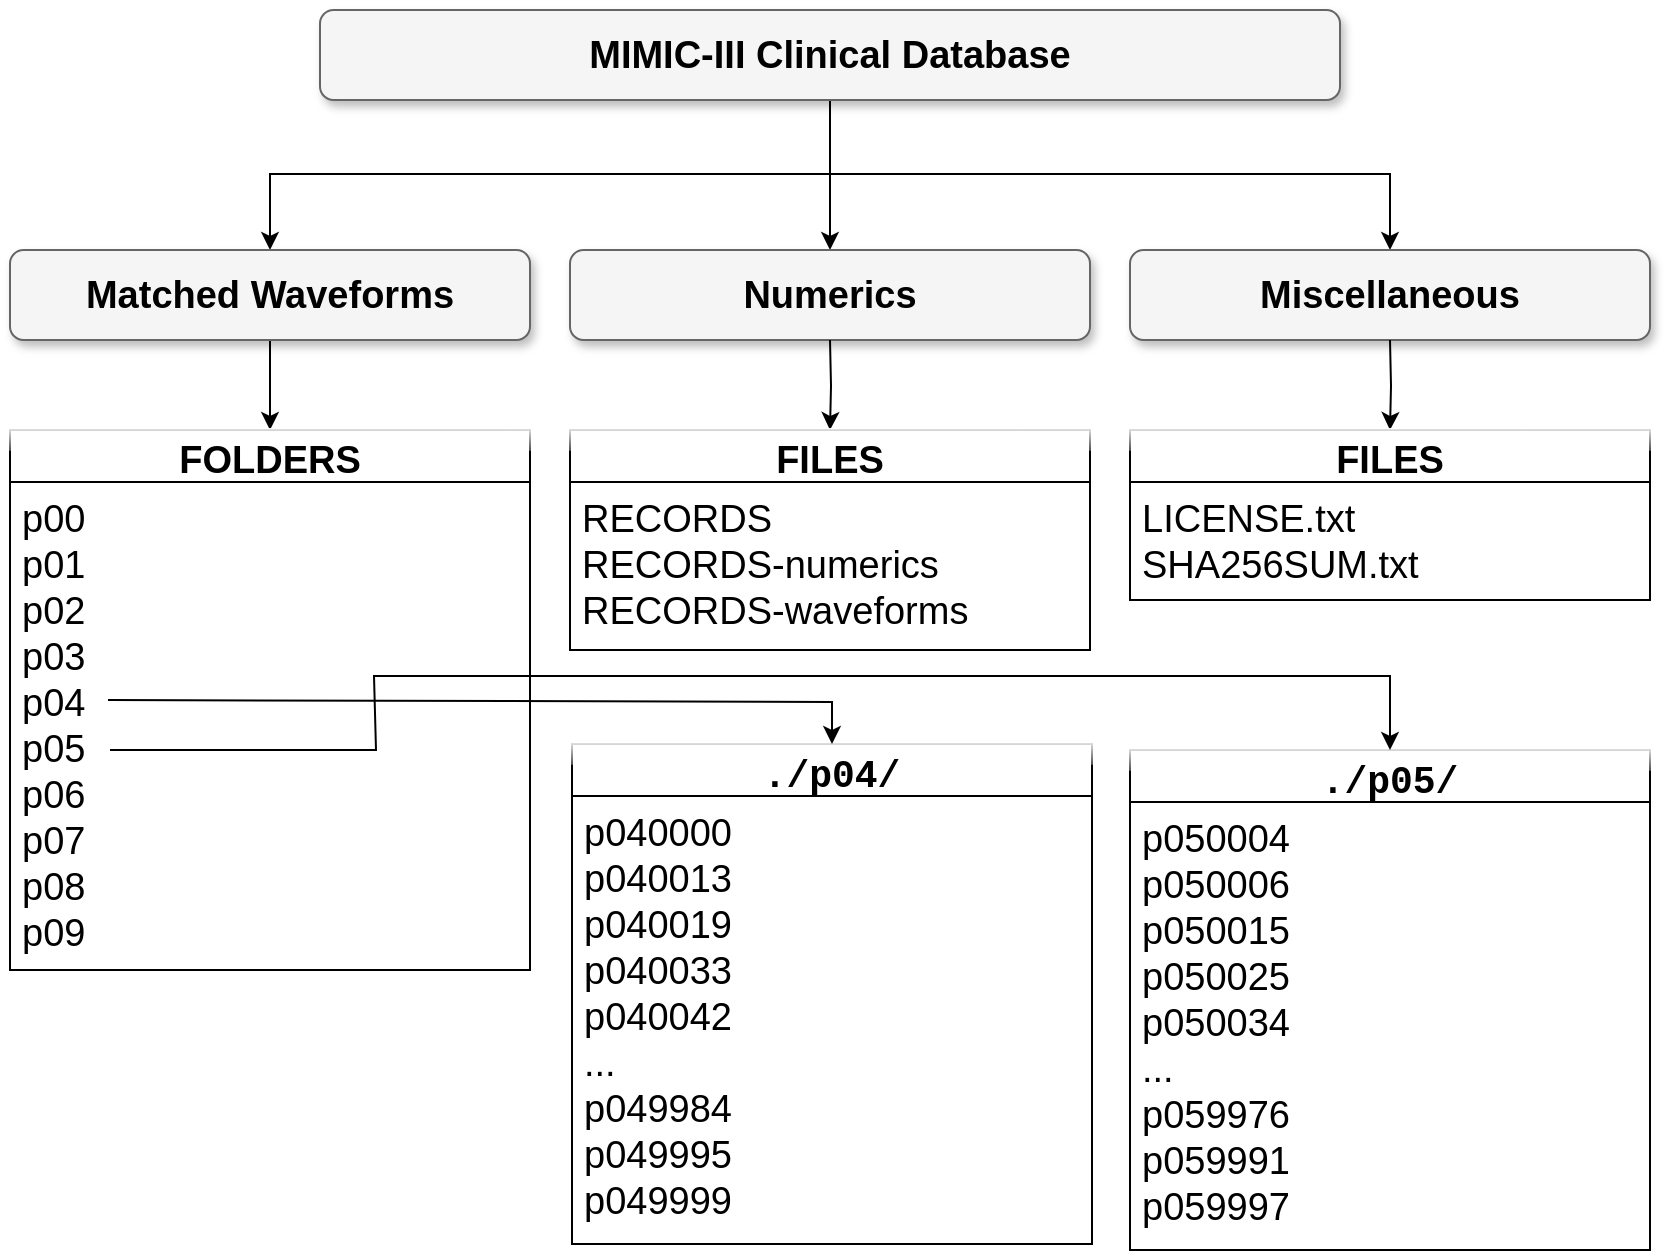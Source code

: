 <mxfile version="18.0.2" type="github"><diagram name="Page-1" id="b98fa263-6416-c6ec-5b7d-78bf54ef71d0"><mxGraphModel dx="1422" dy="794" grid="1" gridSize="10" guides="1" tooltips="1" connect="1" arrows="1" fold="1" page="1" pageScale="1.5" pageWidth="1169" pageHeight="826" background="none" math="0" shadow="0"><root><mxCell id="0" style=";html=1;"/><mxCell id="1" style=";html=1;" parent="0"/><mxCell id="YeRdr_v14mPwPo_mnSce-10" style="edgeStyle=orthogonalEdgeStyle;rounded=0;orthogonalLoop=1;jettySize=auto;html=1;" parent="1" source="303ed1de8c2c98b4-4" target="YeRdr_v14mPwPo_mnSce-9" edge="1"><mxGeometry relative="1" as="geometry"/></mxCell><mxCell id="YeRdr_v14mPwPo_mnSce-11" style="edgeStyle=orthogonalEdgeStyle;rounded=0;orthogonalLoop=1;jettySize=auto;html=1;" parent="1" source="303ed1de8c2c98b4-4" target="YeRdr_v14mPwPo_mnSce-3" edge="1"><mxGeometry relative="1" as="geometry"><Array as="points"><mxPoint x="737" y="332"/><mxPoint x="457" y="332"/></Array></mxGeometry></mxCell><mxCell id="YeRdr_v14mPwPo_mnSce-14" style="edgeStyle=orthogonalEdgeStyle;rounded=0;orthogonalLoop=1;jettySize=auto;html=1;entryX=0.5;entryY=0;entryDx=0;entryDy=0;" parent="1" source="303ed1de8c2c98b4-4" target="YeRdr_v14mPwPo_mnSce-12" edge="1"><mxGeometry relative="1" as="geometry"><Array as="points"><mxPoint x="737" y="332"/><mxPoint x="1017" y="332"/></Array></mxGeometry></mxCell><mxCell id="303ed1de8c2c98b4-4" value="&lt;b&gt;&lt;font style=&quot;font-size: 19px;&quot;&gt;MIMIC-III Clinical Database&lt;/font&gt;&lt;/b&gt;" style="whiteSpace=wrap;html=1;rounded=1;shadow=1;strokeWidth=1;fontSize=16;align=center;fillColor=#f5f5f5;strokeColor=#666666;" parent="1" vertex="1"><mxGeometry x="482" y="250" width="510" height="45" as="geometry"/></mxCell><mxCell id="YeRdr_v14mPwPo_mnSce-40" style="edgeStyle=orthogonalEdgeStyle;rounded=0;orthogonalLoop=1;jettySize=auto;html=1;fontSize=19;" parent="1" source="YeRdr_v14mPwPo_mnSce-3" target="YeRdr_v14mPwPo_mnSce-36" edge="1"><mxGeometry relative="1" as="geometry"/></mxCell><mxCell id="YeRdr_v14mPwPo_mnSce-3" value="&lt;span style=&quot;font-size: 19px;&quot;&gt;&lt;b&gt;Matched Waveforms&lt;/b&gt;&lt;/span&gt;" style="whiteSpace=wrap;html=1;rounded=1;shadow=1;strokeWidth=1;fontSize=16;align=center;fillColor=#f5f5f5;strokeColor=#666666;" parent="1" vertex="1"><mxGeometry x="327" y="370" width="260" height="45" as="geometry"/></mxCell><mxCell id="YeRdr_v14mPwPo_mnSce-9" value="&lt;font style=&quot;&quot;&gt;&lt;span style=&quot;font-size: 19px;&quot;&gt;&lt;b&gt;Numerics&lt;/b&gt;&lt;/span&gt;&lt;/font&gt;" style="whiteSpace=wrap;html=1;rounded=1;shadow=1;strokeWidth=1;fontSize=16;align=center;fillColor=#f5f5f5;strokeColor=#666666;" parent="1" vertex="1"><mxGeometry x="607" y="370" width="260" height="45" as="geometry"/></mxCell><mxCell id="YeRdr_v14mPwPo_mnSce-12" value="&lt;b&gt;&lt;font style=&quot;font-size: 19px;&quot;&gt;Miscellaneous&lt;/font&gt;&lt;/b&gt;" style="whiteSpace=wrap;html=1;rounded=1;shadow=1;strokeWidth=1;fontSize=16;align=center;fillColor=#f5f5f5;strokeColor=#666666;" parent="1" vertex="1"><mxGeometry x="887" y="370" width="260" height="45" as="geometry"/></mxCell><mxCell id="YeRdr_v14mPwPo_mnSce-36" value="FOLDERS" style="swimlane;fontStyle=1;childLayout=stackLayout;horizontal=1;startSize=26;horizontalStack=0;resizeParent=1;resizeParentMax=0;resizeLast=0;collapsible=1;marginBottom=0;align=center;fontSize=19;glass=1;" parent="1" vertex="1"><mxGeometry x="327" y="460" width="260" height="270" as="geometry"/></mxCell><mxCell id="YeRdr_v14mPwPo_mnSce-37" value="p00&#10;p01&#10;p02&#10;p03&#10;p04&#10;p05&#10;p06&#10;p07&#10;p08&#10;p09" style="text;strokeColor=none;fillColor=none;spacingLeft=4;spacingRight=4;overflow=hidden;rotatable=0;points=[[0,0.5],[1,0.5]];portConstraint=eastwest;fontSize=19;glass=1;" parent="YeRdr_v14mPwPo_mnSce-36" vertex="1"><mxGeometry y="26" width="260" height="244" as="geometry"/></mxCell><mxCell id="YeRdr_v14mPwPo_mnSce-41" style="edgeStyle=orthogonalEdgeStyle;rounded=0;orthogonalLoop=1;jettySize=auto;html=1;fontSize=19;" parent="1" target="YeRdr_v14mPwPo_mnSce-42" edge="1"><mxGeometry relative="1" as="geometry"><mxPoint x="737" y="415" as="sourcePoint"/></mxGeometry></mxCell><mxCell id="YeRdr_v14mPwPo_mnSce-42" value="FILES" style="swimlane;fontStyle=1;childLayout=stackLayout;horizontal=1;startSize=26;horizontalStack=0;resizeParent=1;resizeParentMax=0;resizeLast=0;collapsible=1;marginBottom=0;align=center;fontSize=19;glass=1;" parent="1" vertex="1"><mxGeometry x="607" y="460" width="260" height="110" as="geometry"/></mxCell><mxCell id="YeRdr_v14mPwPo_mnSce-43" value="RECORDS&#10;RECORDS-numerics&#10;RECORDS-waveforms" style="text;strokeColor=none;fillColor=none;spacingLeft=4;spacingRight=4;overflow=hidden;rotatable=0;points=[[0,0.5],[1,0.5]];portConstraint=eastwest;fontSize=19;glass=1;" parent="YeRdr_v14mPwPo_mnSce-42" vertex="1"><mxGeometry y="26" width="260" height="84" as="geometry"/></mxCell><mxCell id="YeRdr_v14mPwPo_mnSce-44" style="edgeStyle=orthogonalEdgeStyle;rounded=0;orthogonalLoop=1;jettySize=auto;html=1;fontSize=19;" parent="1" target="YeRdr_v14mPwPo_mnSce-45" edge="1"><mxGeometry relative="1" as="geometry"><mxPoint x="1017" y="415" as="sourcePoint"/></mxGeometry></mxCell><mxCell id="YeRdr_v14mPwPo_mnSce-45" value="FILES" style="swimlane;fontStyle=1;childLayout=stackLayout;horizontal=1;startSize=26;horizontalStack=0;resizeParent=1;resizeParentMax=0;resizeLast=0;collapsible=1;marginBottom=0;align=center;fontSize=19;glass=1;" parent="1" vertex="1"><mxGeometry x="887" y="460" width="260" height="85" as="geometry"/></mxCell><mxCell id="YeRdr_v14mPwPo_mnSce-46" value="LICENSE.txt&#10;SHA256SUM.txt" style="text;strokeColor=none;fillColor=none;spacingLeft=4;spacingRight=4;overflow=hidden;rotatable=0;points=[[0,0.5],[1,0.5]];portConstraint=eastwest;fontSize=19;glass=1;" parent="YeRdr_v14mPwPo_mnSce-45" vertex="1"><mxGeometry y="26" width="260" height="59" as="geometry"/></mxCell><mxCell id="2CKUWhVzGzI51VkwScCH-1" value="./p04/" style="swimlane;fontStyle=1;childLayout=stackLayout;horizontal=1;startSize=26;horizontalStack=0;resizeParent=1;resizeParentMax=0;resizeLast=0;collapsible=1;marginBottom=0;align=center;fontSize=19;glass=1;fontFamily=Courier New;" vertex="1" parent="1"><mxGeometry x="608" y="617" width="260" height="250" as="geometry"/></mxCell><mxCell id="2CKUWhVzGzI51VkwScCH-10" value="p040000&#10;p040013&#10;p040019&#10;p040033&#10;p040042&#10;...&#10;p049984&#10;p049995&#10;p049999" style="text;strokeColor=none;fillColor=none;spacingLeft=4;spacingRight=4;overflow=hidden;rotatable=0;points=[[0,0.5],[1,0.5]];portConstraint=eastwest;fontSize=19;glass=1;" vertex="1" parent="2CKUWhVzGzI51VkwScCH-1"><mxGeometry y="26" width="260" height="224" as="geometry"/></mxCell><mxCell id="2CKUWhVzGzI51VkwScCH-3" value="./p05/" style="swimlane;fontStyle=1;childLayout=stackLayout;horizontal=1;startSize=26;horizontalStack=0;resizeParent=1;resizeParentMax=0;resizeLast=0;collapsible=1;marginBottom=0;align=center;fontSize=19;glass=1;fontFamily=Courier New;" vertex="1" parent="1"><mxGeometry x="887" y="620" width="260" height="250" as="geometry"/></mxCell><mxCell id="2CKUWhVzGzI51VkwScCH-11" value="p050004&#10;p050006&#10;p050015&#10;p050025&#10;p050034&#10;...&#10;p059976&#10;p059991&#10;p059997" style="text;strokeColor=none;fillColor=none;spacingLeft=4;spacingRight=4;overflow=hidden;rotatable=0;points=[[0,0.5],[1,0.5]];portConstraint=eastwest;fontSize=19;glass=1;" vertex="1" parent="2CKUWhVzGzI51VkwScCH-3"><mxGeometry y="26" width="260" height="224" as="geometry"/></mxCell><mxCell id="2CKUWhVzGzI51VkwScCH-8" value="" style="endArrow=classic;html=1;rounded=0;entryX=0.5;entryY=0;entryDx=0;entryDy=0;" edge="1" parent="1" target="2CKUWhVzGzI51VkwScCH-1"><mxGeometry width="50" height="50" relative="1" as="geometry"><mxPoint x="376" y="595" as="sourcePoint"/><mxPoint x="780" y="596" as="targetPoint"/><Array as="points"><mxPoint x="738" y="596"/></Array></mxGeometry></mxCell><mxCell id="2CKUWhVzGzI51VkwScCH-13" value="" style="endArrow=classic;html=1;rounded=0;fontFamily=Courier New;fontSize=16;entryX=0.5;entryY=0;entryDx=0;entryDy=0;" edge="1" parent="1" target="2CKUWhVzGzI51VkwScCH-3"><mxGeometry width="50" height="50" relative="1" as="geometry"><mxPoint x="377" y="620" as="sourcePoint"/><mxPoint x="1010" y="580" as="targetPoint"/><Array as="points"><mxPoint x="510" y="620"/><mxPoint x="509" y="583"/><mxPoint x="1017" y="583"/></Array></mxGeometry></mxCell></root></mxGraphModel></diagram></mxfile>